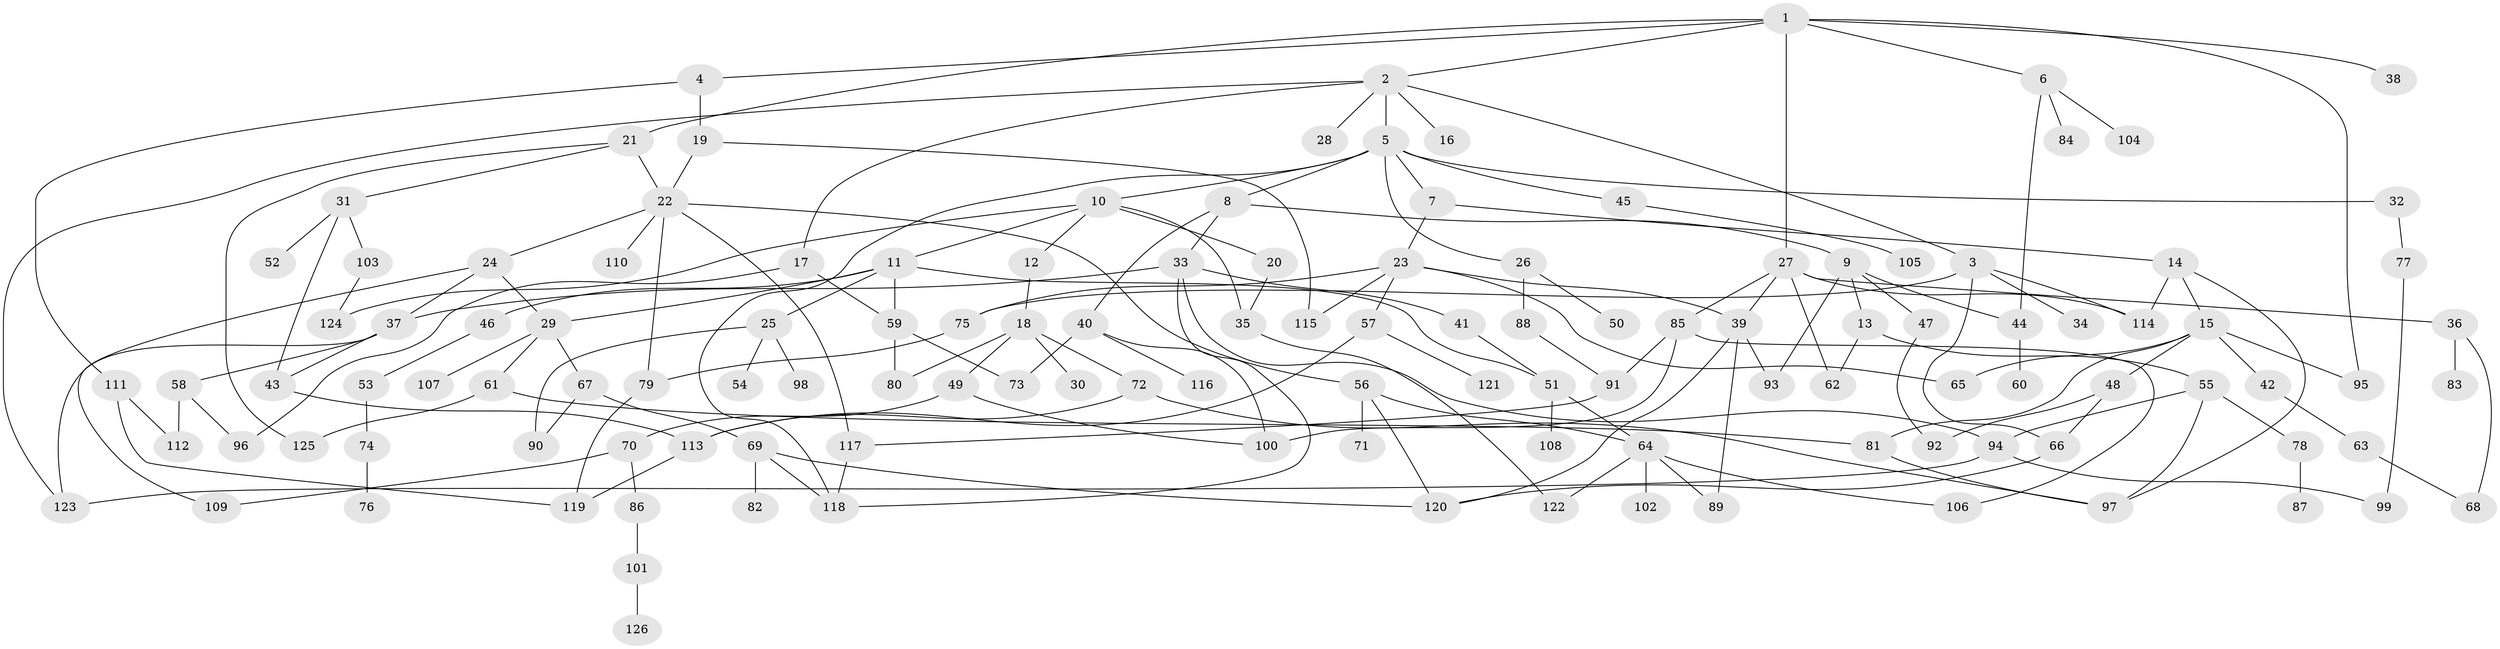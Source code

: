// coarse degree distribution, {11: 0.024096385542168676, 8: 0.024096385542168676, 4: 0.14457831325301204, 3: 0.1566265060240964, 7: 0.012048192771084338, 6: 0.060240963855421686, 2: 0.26506024096385544, 5: 0.0963855421686747, 1: 0.20481927710843373, 9: 0.012048192771084338}
// Generated by graph-tools (version 1.1) at 2025/23/03/03/25 07:23:34]
// undirected, 126 vertices, 180 edges
graph export_dot {
graph [start="1"]
  node [color=gray90,style=filled];
  1;
  2;
  3;
  4;
  5;
  6;
  7;
  8;
  9;
  10;
  11;
  12;
  13;
  14;
  15;
  16;
  17;
  18;
  19;
  20;
  21;
  22;
  23;
  24;
  25;
  26;
  27;
  28;
  29;
  30;
  31;
  32;
  33;
  34;
  35;
  36;
  37;
  38;
  39;
  40;
  41;
  42;
  43;
  44;
  45;
  46;
  47;
  48;
  49;
  50;
  51;
  52;
  53;
  54;
  55;
  56;
  57;
  58;
  59;
  60;
  61;
  62;
  63;
  64;
  65;
  66;
  67;
  68;
  69;
  70;
  71;
  72;
  73;
  74;
  75;
  76;
  77;
  78;
  79;
  80;
  81;
  82;
  83;
  84;
  85;
  86;
  87;
  88;
  89;
  90;
  91;
  92;
  93;
  94;
  95;
  96;
  97;
  98;
  99;
  100;
  101;
  102;
  103;
  104;
  105;
  106;
  107;
  108;
  109;
  110;
  111;
  112;
  113;
  114;
  115;
  116;
  117;
  118;
  119;
  120;
  121;
  122;
  123;
  124;
  125;
  126;
  1 -- 2;
  1 -- 4;
  1 -- 6;
  1 -- 21;
  1 -- 27;
  1 -- 38;
  1 -- 95;
  2 -- 3;
  2 -- 5;
  2 -- 16;
  2 -- 17;
  2 -- 28;
  2 -- 123;
  3 -- 34;
  3 -- 66;
  3 -- 75;
  3 -- 114;
  4 -- 19;
  4 -- 111;
  5 -- 7;
  5 -- 8;
  5 -- 10;
  5 -- 26;
  5 -- 32;
  5 -- 45;
  5 -- 118;
  6 -- 84;
  6 -- 104;
  6 -- 44;
  7 -- 14;
  7 -- 23;
  8 -- 9;
  8 -- 33;
  8 -- 40;
  9 -- 13;
  9 -- 44;
  9 -- 47;
  9 -- 93;
  10 -- 11;
  10 -- 12;
  10 -- 20;
  10 -- 35;
  10 -- 124;
  11 -- 25;
  11 -- 46;
  11 -- 51;
  11 -- 59;
  11 -- 29;
  12 -- 18;
  13 -- 55;
  13 -- 62;
  14 -- 15;
  14 -- 114;
  14 -- 97;
  15 -- 42;
  15 -- 48;
  15 -- 65;
  15 -- 81;
  15 -- 95;
  17 -- 96;
  17 -- 59;
  18 -- 30;
  18 -- 49;
  18 -- 72;
  18 -- 80;
  19 -- 115;
  19 -- 22;
  20 -- 35;
  21 -- 22;
  21 -- 31;
  21 -- 125;
  22 -- 24;
  22 -- 56;
  22 -- 79;
  22 -- 110;
  22 -- 117;
  23 -- 57;
  23 -- 75;
  23 -- 65;
  23 -- 115;
  23 -- 39;
  24 -- 29;
  24 -- 109;
  24 -- 37;
  25 -- 54;
  25 -- 90;
  25 -- 98;
  26 -- 50;
  26 -- 88;
  27 -- 36;
  27 -- 39;
  27 -- 85;
  27 -- 114;
  27 -- 62;
  29 -- 61;
  29 -- 67;
  29 -- 107;
  31 -- 52;
  31 -- 103;
  31 -- 43;
  32 -- 77;
  33 -- 37;
  33 -- 41;
  33 -- 94;
  33 -- 118;
  35 -- 122;
  36 -- 83;
  36 -- 68;
  37 -- 43;
  37 -- 58;
  37 -- 123;
  39 -- 89;
  39 -- 120;
  39 -- 93;
  40 -- 100;
  40 -- 116;
  40 -- 73;
  41 -- 51;
  42 -- 63;
  43 -- 113;
  44 -- 60;
  45 -- 105;
  46 -- 53;
  47 -- 92;
  48 -- 92;
  48 -- 66;
  49 -- 70;
  49 -- 100;
  51 -- 64;
  51 -- 108;
  53 -- 74;
  55 -- 78;
  55 -- 94;
  55 -- 97;
  56 -- 71;
  56 -- 120;
  56 -- 64;
  57 -- 121;
  57 -- 113;
  58 -- 112;
  58 -- 96;
  59 -- 73;
  59 -- 80;
  61 -- 125;
  61 -- 81;
  63 -- 68;
  64 -- 102;
  64 -- 122;
  64 -- 106;
  64 -- 89;
  66 -- 120;
  67 -- 69;
  67 -- 90;
  69 -- 82;
  69 -- 118;
  69 -- 120;
  70 -- 86;
  70 -- 109;
  72 -- 97;
  72 -- 113;
  74 -- 76;
  75 -- 79;
  77 -- 99;
  78 -- 87;
  79 -- 119;
  81 -- 97;
  85 -- 91;
  85 -- 106;
  85 -- 100;
  86 -- 101;
  88 -- 91;
  91 -- 117;
  94 -- 123;
  94 -- 99;
  101 -- 126;
  103 -- 124;
  111 -- 112;
  111 -- 119;
  113 -- 119;
  117 -- 118;
}
